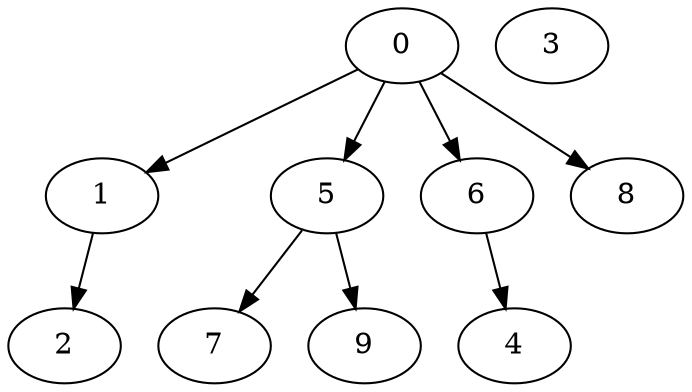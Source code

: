 digraph {
	0;
	1;
	2;
	3;
	4;
	5;
	6;
	7;
	8;
	9;

	0 -> 8 ;
	0 -> 6 ;
	0 -> 5 ;
	0 -> 1 ;
	1 -> 2 ;
	5 -> 9 ;
	5 -> 7 ;
	6 -> 4 ;
}
